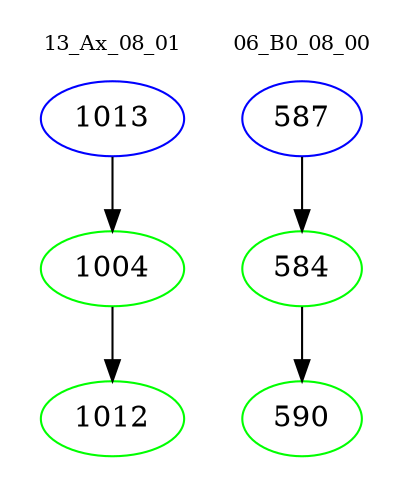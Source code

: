 digraph{
subgraph cluster_0 {
color = white
label = "13_Ax_08_01";
fontsize=10;
T0_1013 [label="1013", color="blue"]
T0_1013 -> T0_1004 [color="black"]
T0_1004 [label="1004", color="green"]
T0_1004 -> T0_1012 [color="black"]
T0_1012 [label="1012", color="green"]
}
subgraph cluster_1 {
color = white
label = "06_B0_08_00";
fontsize=10;
T1_587 [label="587", color="blue"]
T1_587 -> T1_584 [color="black"]
T1_584 [label="584", color="green"]
T1_584 -> T1_590 [color="black"]
T1_590 [label="590", color="green"]
}
}
